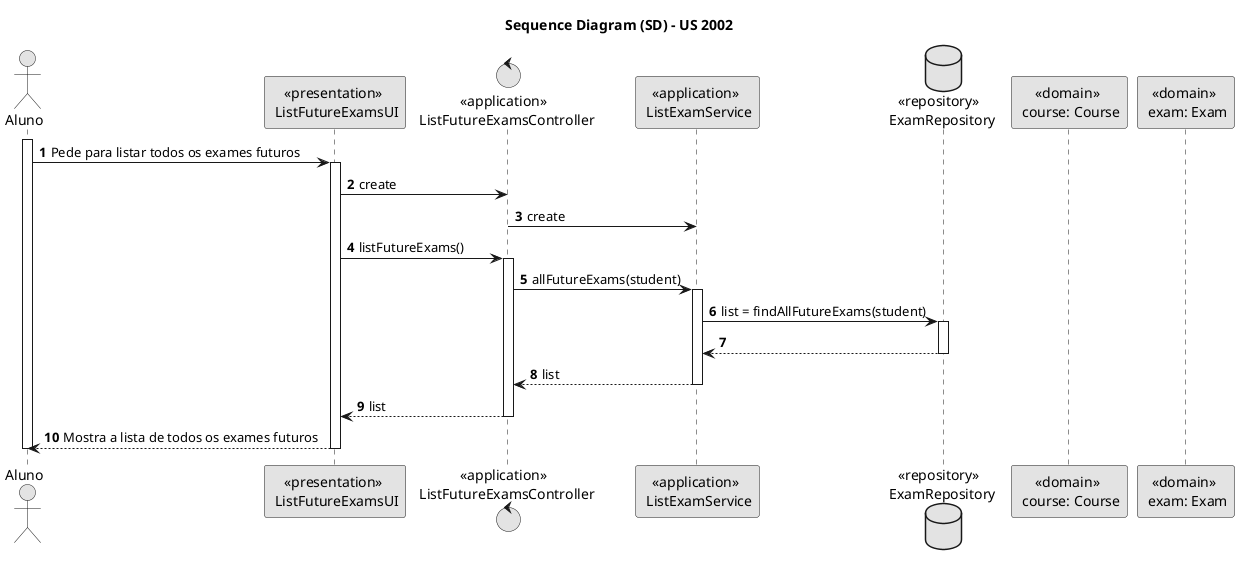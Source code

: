 @startuml
skinparam monochrome true
skinparam packageStyle rectangle
skinparam shadowing false

title Sequence Diagram (SD) - US 2002

autonumber

actor Aluno as USR
participant "<<presentation>> \n ListFutureExamsUI" as UI
control "<<application>> \n ListFutureExamsController" as CTRL
participant "<<application>> \n ListExamService" as SERV
database "<<repository>> \n ExamRepository" as REPO
participant "<<domain>> \n course: Course" as CRS
participant "<<domain>> \n exam: Exam" as EXM

activate USR

    USR -> UI : Pede para listar todos os exames futuros
    activate UI

    UI -> CTRL : create

    CTRL -> SERV : create

    UI -> CTRL : listFutureExams()
    activate CTRL

    CTRL -> SERV : allFutureExams(student)
    activate SERV

    SERV -> REPO : list = findAllFutureExams(student)
    activate REPO


    REPO --> SERV :
    deactivate REPO

    SERV --> CTRL : list
    deactivate SERV

    CTRL --> UI : list
    deactivate CTRL

    UI --> USR : Mostra a lista de todos os exames futuros
    deactivate UI

deactivate USR

@enduml